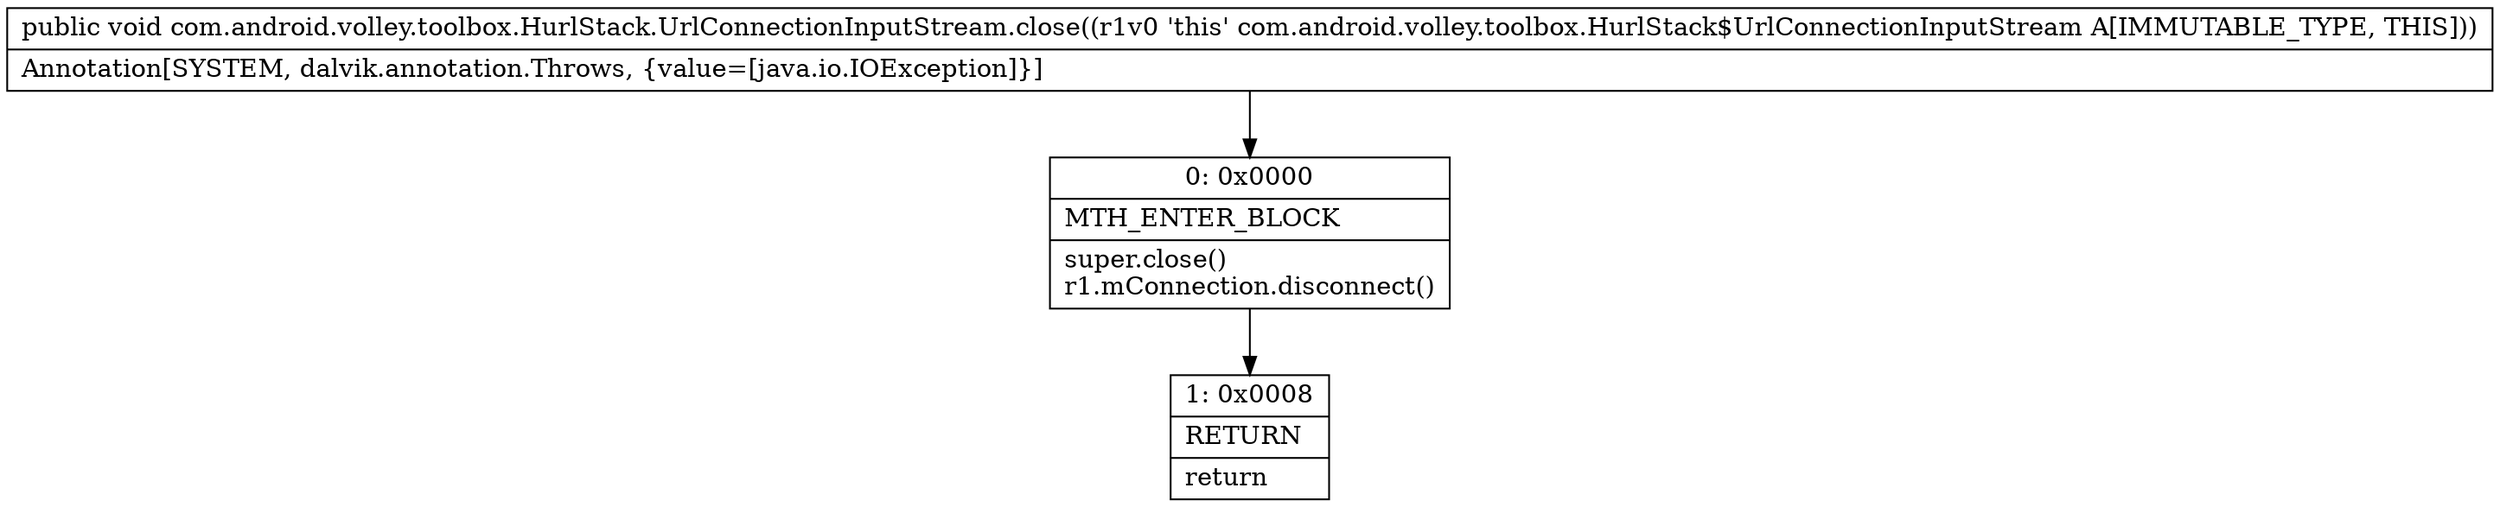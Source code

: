 digraph "CFG forcom.android.volley.toolbox.HurlStack.UrlConnectionInputStream.close()V" {
Node_0 [shape=record,label="{0\:\ 0x0000|MTH_ENTER_BLOCK\l|super.close()\lr1.mConnection.disconnect()\l}"];
Node_1 [shape=record,label="{1\:\ 0x0008|RETURN\l|return\l}"];
MethodNode[shape=record,label="{public void com.android.volley.toolbox.HurlStack.UrlConnectionInputStream.close((r1v0 'this' com.android.volley.toolbox.HurlStack$UrlConnectionInputStream A[IMMUTABLE_TYPE, THIS]))  | Annotation[SYSTEM, dalvik.annotation.Throws, \{value=[java.io.IOException]\}]\l}"];
MethodNode -> Node_0;
Node_0 -> Node_1;
}

